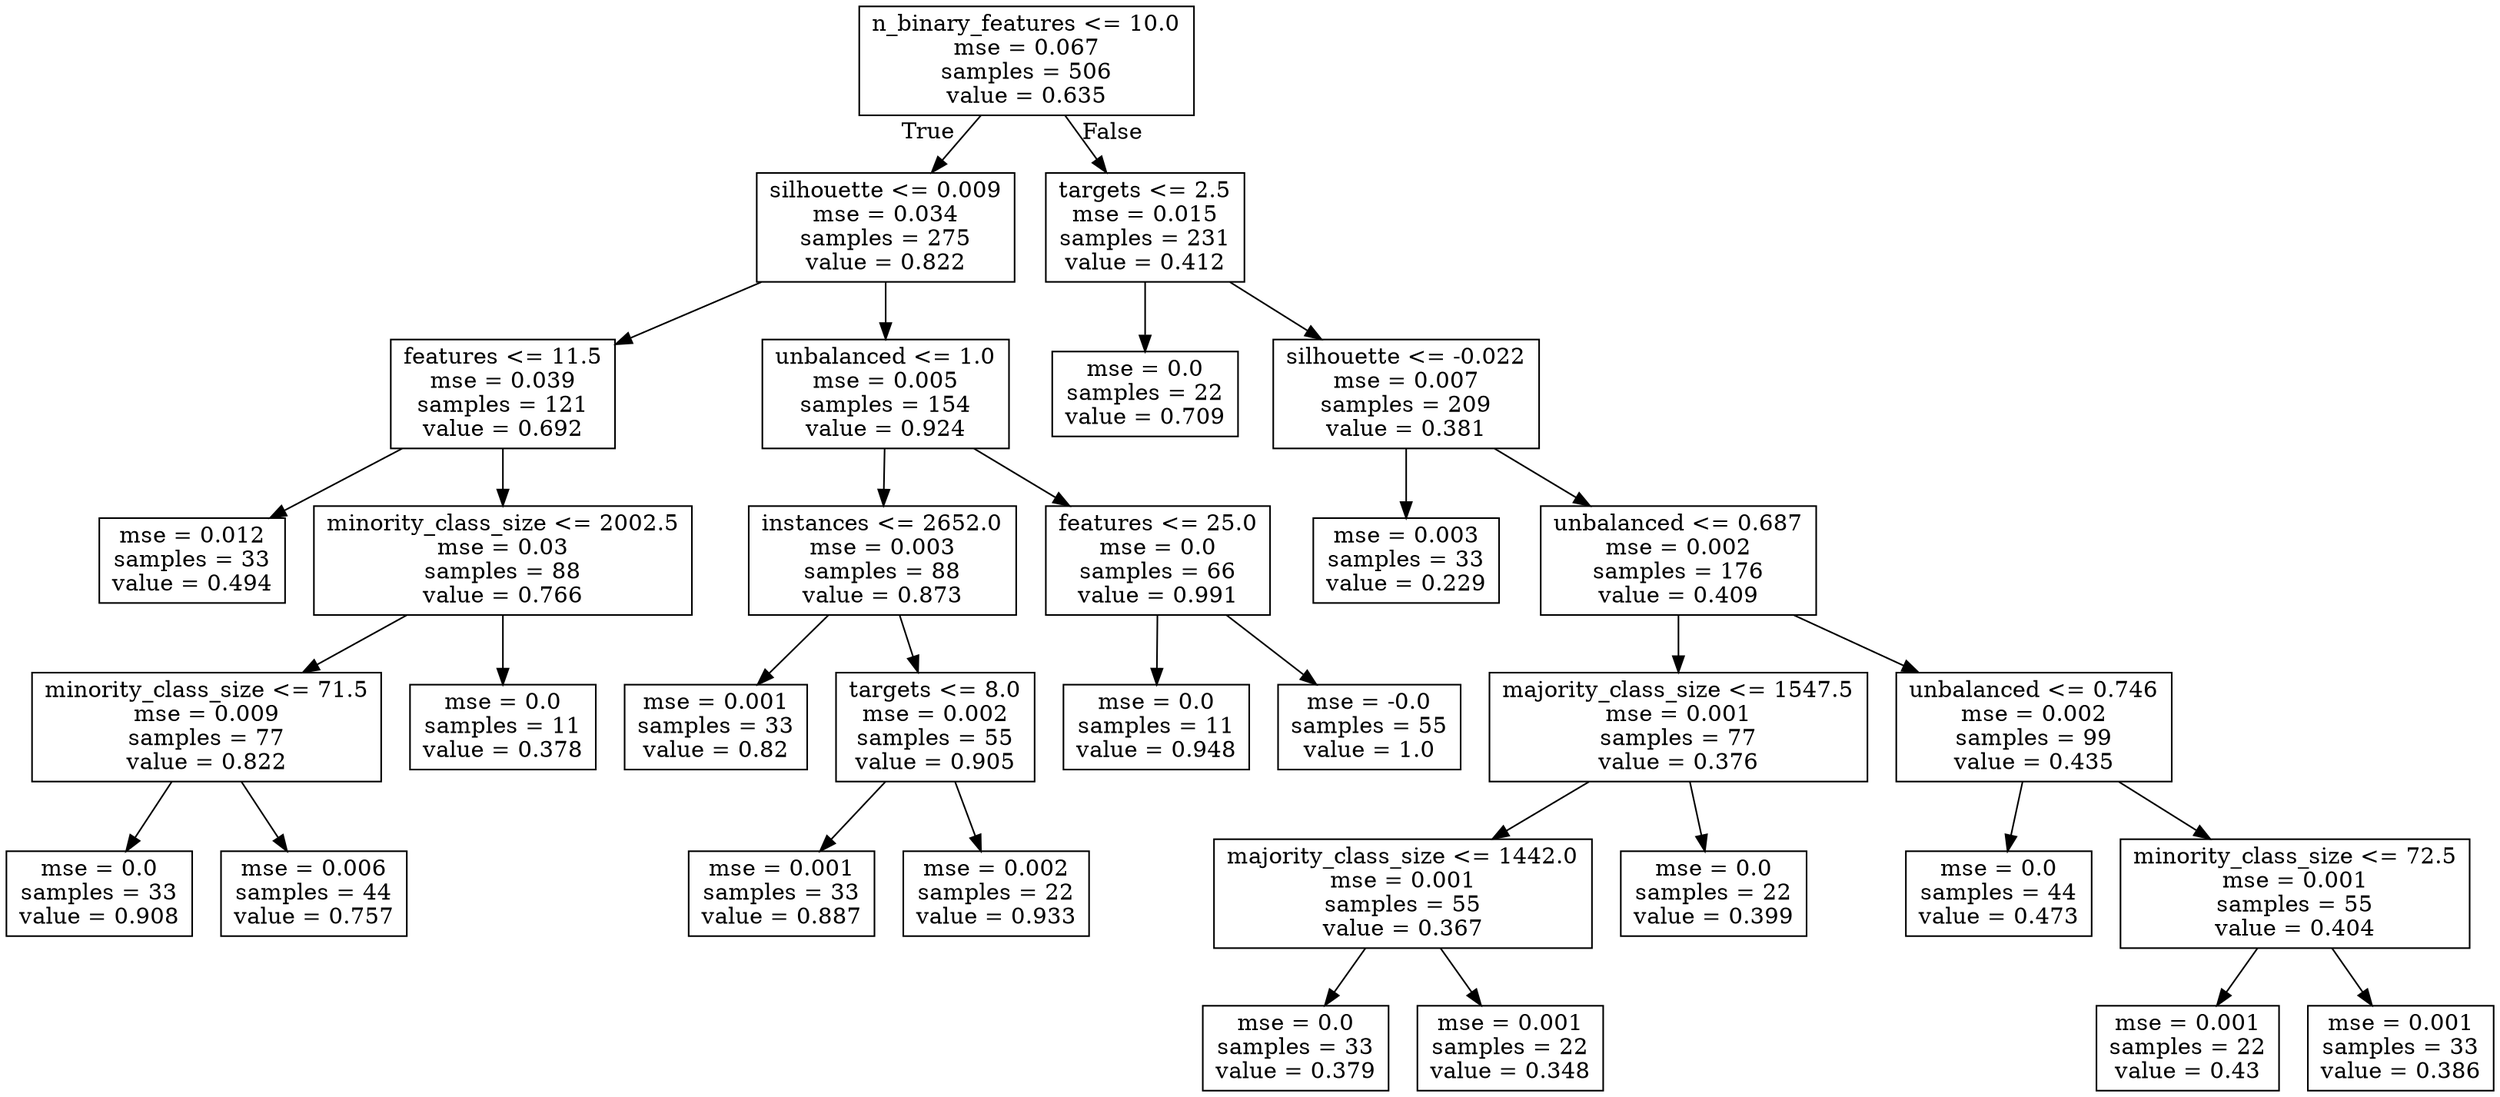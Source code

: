 digraph Tree {
node [shape=box] ;
0 [label="n_binary_features <= 10.0\nmse = 0.067\nsamples = 506\nvalue = 0.635"] ;
1 [label="silhouette <= 0.009\nmse = 0.034\nsamples = 275\nvalue = 0.822"] ;
0 -> 1 [labeldistance=2.5, labelangle=45, headlabel="True"] ;
2 [label="features <= 11.5\nmse = 0.039\nsamples = 121\nvalue = 0.692"] ;
1 -> 2 ;
3 [label="mse = 0.012\nsamples = 33\nvalue = 0.494"] ;
2 -> 3 ;
4 [label="minority_class_size <= 2002.5\nmse = 0.03\nsamples = 88\nvalue = 0.766"] ;
2 -> 4 ;
5 [label="minority_class_size <= 71.5\nmse = 0.009\nsamples = 77\nvalue = 0.822"] ;
4 -> 5 ;
6 [label="mse = 0.0\nsamples = 33\nvalue = 0.908"] ;
5 -> 6 ;
7 [label="mse = 0.006\nsamples = 44\nvalue = 0.757"] ;
5 -> 7 ;
8 [label="mse = 0.0\nsamples = 11\nvalue = 0.378"] ;
4 -> 8 ;
9 [label="unbalanced <= 1.0\nmse = 0.005\nsamples = 154\nvalue = 0.924"] ;
1 -> 9 ;
10 [label="instances <= 2652.0\nmse = 0.003\nsamples = 88\nvalue = 0.873"] ;
9 -> 10 ;
11 [label="mse = 0.001\nsamples = 33\nvalue = 0.82"] ;
10 -> 11 ;
12 [label="targets <= 8.0\nmse = 0.002\nsamples = 55\nvalue = 0.905"] ;
10 -> 12 ;
13 [label="mse = 0.001\nsamples = 33\nvalue = 0.887"] ;
12 -> 13 ;
14 [label="mse = 0.002\nsamples = 22\nvalue = 0.933"] ;
12 -> 14 ;
15 [label="features <= 25.0\nmse = 0.0\nsamples = 66\nvalue = 0.991"] ;
9 -> 15 ;
16 [label="mse = 0.0\nsamples = 11\nvalue = 0.948"] ;
15 -> 16 ;
17 [label="mse = -0.0\nsamples = 55\nvalue = 1.0"] ;
15 -> 17 ;
18 [label="targets <= 2.5\nmse = 0.015\nsamples = 231\nvalue = 0.412"] ;
0 -> 18 [labeldistance=2.5, labelangle=-45, headlabel="False"] ;
19 [label="mse = 0.0\nsamples = 22\nvalue = 0.709"] ;
18 -> 19 ;
20 [label="silhouette <= -0.022\nmse = 0.007\nsamples = 209\nvalue = 0.381"] ;
18 -> 20 ;
21 [label="mse = 0.003\nsamples = 33\nvalue = 0.229"] ;
20 -> 21 ;
22 [label="unbalanced <= 0.687\nmse = 0.002\nsamples = 176\nvalue = 0.409"] ;
20 -> 22 ;
23 [label="majority_class_size <= 1547.5\nmse = 0.001\nsamples = 77\nvalue = 0.376"] ;
22 -> 23 ;
24 [label="majority_class_size <= 1442.0\nmse = 0.001\nsamples = 55\nvalue = 0.367"] ;
23 -> 24 ;
25 [label="mse = 0.0\nsamples = 33\nvalue = 0.379"] ;
24 -> 25 ;
26 [label="mse = 0.001\nsamples = 22\nvalue = 0.348"] ;
24 -> 26 ;
27 [label="mse = 0.0\nsamples = 22\nvalue = 0.399"] ;
23 -> 27 ;
28 [label="unbalanced <= 0.746\nmse = 0.002\nsamples = 99\nvalue = 0.435"] ;
22 -> 28 ;
29 [label="mse = 0.0\nsamples = 44\nvalue = 0.473"] ;
28 -> 29 ;
30 [label="minority_class_size <= 72.5\nmse = 0.001\nsamples = 55\nvalue = 0.404"] ;
28 -> 30 ;
31 [label="mse = 0.001\nsamples = 22\nvalue = 0.43"] ;
30 -> 31 ;
32 [label="mse = 0.001\nsamples = 33\nvalue = 0.386"] ;
30 -> 32 ;
}